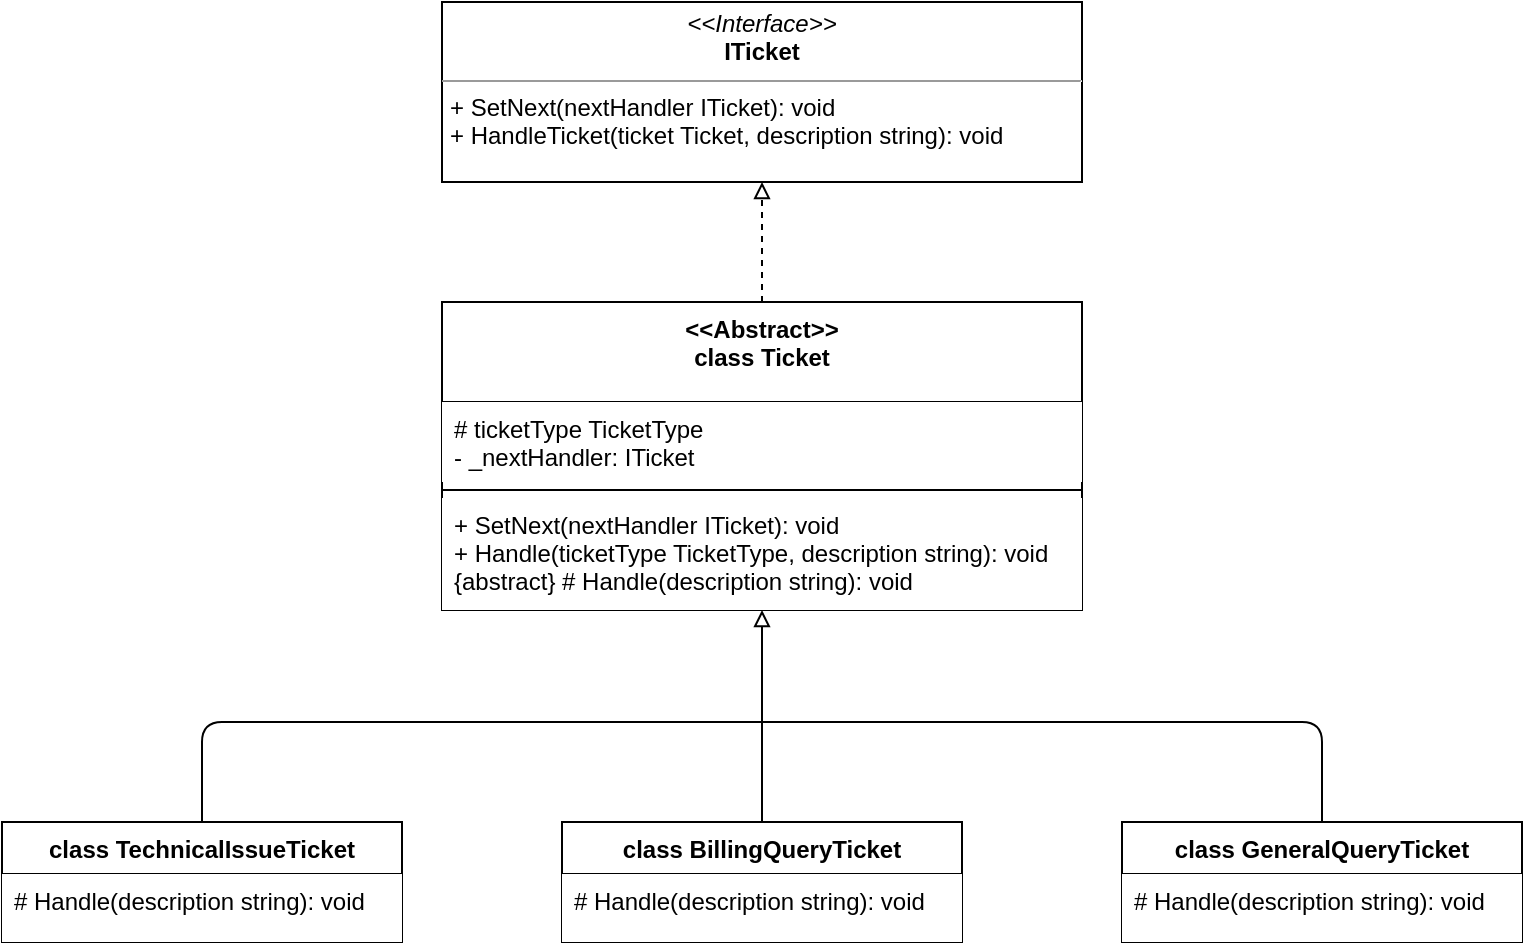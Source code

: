 <mxfile>
    <diagram id="H8tDOIBtCjB2nKRZ8XU5" name="Chain of Responsibility">
        <mxGraphModel dx="909" dy="1529" grid="1" gridSize="10" guides="1" tooltips="1" connect="1" arrows="1" fold="1" page="1" pageScale="1" pageWidth="827" pageHeight="1169" math="0" shadow="0">
            <root>
                <mxCell id="0"/>
                <mxCell id="1" parent="0"/>
                <mxCell id="14" value="" style="endArrow=block;html=1;rounded=0;edgeStyle=orthogonalEdgeStyle;" parent="1" edge="1">
                    <mxGeometry relative="1" as="geometry">
                        <mxPoint x="330" y="230" as="targetPoint"/>
                    </mxGeometry>
                </mxCell>
                <mxCell id="15" value="" style="endArrow=block;html=1;rounded=0;edgeStyle=orthogonalEdgeStyle;" parent="1" edge="1">
                    <mxGeometry relative="1" as="geometry">
                        <mxPoint x="400" y="525" as="targetPoint"/>
                    </mxGeometry>
                </mxCell>
                <mxCell id="16" value="" style="endArrow=block;html=1;rounded=0;edgeStyle=orthogonalEdgeStyle;" parent="1" edge="1">
                    <mxGeometry relative="1" as="geometry">
                        <mxPoint x="320" y="555" as="sourcePoint"/>
                    </mxGeometry>
                </mxCell>
                <mxCell id="17" value="" style="endArrow=block;html=1;rounded=0;edgeStyle=orthogonalEdgeStyle;" parent="1" edge="1">
                    <mxGeometry relative="1" as="geometry">
                        <mxPoint x="-40" y="490" as="targetPoint"/>
                    </mxGeometry>
                </mxCell>
                <mxCell id="20" value="&lt;p style=&quot;margin:0px;margin-top:4px;text-align:center;&quot;&gt;&lt;i&gt;&amp;lt;&amp;lt;Interface&amp;gt;&amp;gt;&lt;/i&gt;&lt;br&gt;&lt;b&gt;ITicket&lt;/b&gt;&lt;/p&gt;&lt;hr size=&quot;1&quot;&gt;&lt;p style=&quot;margin:0px;margin-left:4px;&quot;&gt;&lt;/p&gt;&lt;p style=&quot;margin:0px;margin-left:4px;&quot;&gt;+ SetNext(nextHandler ITicket): void&lt;br&gt;+ HandleTicket(ticket Ticket, description string): void&lt;/p&gt;" style="verticalAlign=top;align=left;overflow=fill;fontSize=12;fontFamily=Helvetica;html=1;" parent="1" vertex="1">
                    <mxGeometry x="260" y="350" width="320" height="90" as="geometry"/>
                </mxCell>
                <mxCell id="41" value="" style="edgeStyle=none;html=1;dashed=1;endArrow=block;endFill=0;" parent="1" source="26" target="20" edge="1">
                    <mxGeometry relative="1" as="geometry"/>
                </mxCell>
                <mxCell id="26" value="&lt;&lt;Abstract&gt;&gt;&#10;class Ticket" style="swimlane;fontStyle=1;align=center;verticalAlign=top;childLayout=stackLayout;horizontal=1;startSize=50;horizontalStack=0;resizeParent=1;resizeParentMax=0;resizeLast=0;collapsible=1;marginBottom=0;" parent="1" vertex="1">
                    <mxGeometry x="260" y="500" width="320" height="154" as="geometry"/>
                </mxCell>
                <mxCell id="27" value="# ticketType TicketType&#10;- _nextHandler: ITicket" style="text;strokeColor=none;fillColor=default;align=left;verticalAlign=top;spacingLeft=4;spacingRight=4;overflow=hidden;rotatable=0;points=[[0,0.5],[1,0.5]];portConstraint=eastwest;" parent="26" vertex="1">
                    <mxGeometry y="50" width="320" height="40" as="geometry"/>
                </mxCell>
                <mxCell id="28" value="" style="line;strokeWidth=1;fillColor=none;align=left;verticalAlign=middle;spacingTop=-1;spacingLeft=3;spacingRight=3;rotatable=0;labelPosition=right;points=[];portConstraint=eastwest;strokeColor=inherit;" parent="26" vertex="1">
                    <mxGeometry y="90" width="320" height="8" as="geometry"/>
                </mxCell>
                <mxCell id="29" value="+ SetNext(nextHandler ITicket): void&#10;+ Handle(ticketType TicketType, description string): void&#10;{abstract} # Handle(description string): void" style="text;strokeColor=none;fillColor=default;align=left;verticalAlign=top;spacingLeft=4;spacingRight=4;overflow=hidden;rotatable=0;points=[[0,0.5],[1,0.5]];portConstraint=eastwest;" parent="26" vertex="1">
                    <mxGeometry y="98" width="320" height="56" as="geometry"/>
                </mxCell>
                <mxCell id="43" style="edgeStyle=none;html=1;endArrow=none;endFill=0;exitX=0.5;exitY=0;exitDx=0;exitDy=0;" parent="1" source="32" edge="1">
                    <mxGeometry relative="1" as="geometry">
                        <mxPoint x="413" y="710" as="targetPoint"/>
                        <Array as="points">
                            <mxPoint x="140" y="710"/>
                        </Array>
                    </mxGeometry>
                </mxCell>
                <mxCell id="32" value="class TechnicalIssueTicket" style="swimlane;fontStyle=1;align=center;verticalAlign=top;childLayout=stackLayout;horizontal=1;startSize=26;horizontalStack=0;resizeParent=1;resizeParentMax=0;resizeLast=0;collapsible=1;marginBottom=0;fillColor=default;" parent="1" vertex="1">
                    <mxGeometry x="40" y="760" width="200" height="60" as="geometry"/>
                </mxCell>
                <mxCell id="35" value="# Handle(description string): void" style="text;strokeColor=none;fillColor=default;align=left;verticalAlign=top;spacingLeft=4;spacingRight=4;overflow=hidden;rotatable=0;points=[[0,0.5],[1,0.5]];portConstraint=eastwest;" parent="32" vertex="1">
                    <mxGeometry y="26" width="200" height="34" as="geometry"/>
                </mxCell>
                <mxCell id="42" value="" style="edgeStyle=none;html=1;endArrow=block;endFill=0;" parent="1" source="36" target="29" edge="1">
                    <mxGeometry relative="1" as="geometry"/>
                </mxCell>
                <mxCell id="36" value="class BillingQueryTicket" style="swimlane;fontStyle=1;align=center;verticalAlign=top;childLayout=stackLayout;horizontal=1;startSize=26;horizontalStack=0;resizeParent=1;resizeParentMax=0;resizeLast=0;collapsible=1;marginBottom=0;fillColor=default;" parent="1" vertex="1">
                    <mxGeometry x="320" y="760" width="200" height="60" as="geometry"/>
                </mxCell>
                <mxCell id="37" value="# Handle(description string): void" style="text;strokeColor=none;fillColor=default;align=left;verticalAlign=top;spacingLeft=4;spacingRight=4;overflow=hidden;rotatable=0;points=[[0,0.5],[1,0.5]];portConstraint=eastwest;" parent="36" vertex="1">
                    <mxGeometry y="26" width="200" height="34" as="geometry"/>
                </mxCell>
                <mxCell id="44" style="edgeStyle=none;html=1;exitX=0.5;exitY=0;exitDx=0;exitDy=0;endArrow=none;endFill=0;" parent="1" source="38" edge="1">
                    <mxGeometry relative="1" as="geometry">
                        <mxPoint x="413" y="710" as="targetPoint"/>
                        <Array as="points">
                            <mxPoint x="700" y="710"/>
                        </Array>
                    </mxGeometry>
                </mxCell>
                <mxCell id="38" value="class GeneralQueryTicket" style="swimlane;fontStyle=1;align=center;verticalAlign=top;childLayout=stackLayout;horizontal=1;startSize=26;horizontalStack=0;resizeParent=1;resizeParentMax=0;resizeLast=0;collapsible=1;marginBottom=0;fillColor=default;" parent="1" vertex="1">
                    <mxGeometry x="600" y="760" width="200" height="60" as="geometry"/>
                </mxCell>
                <mxCell id="39" value="# Handle(description string): void" style="text;strokeColor=none;fillColor=default;align=left;verticalAlign=top;spacingLeft=4;spacingRight=4;overflow=hidden;rotatable=0;points=[[0,0.5],[1,0.5]];portConstraint=eastwest;" parent="38" vertex="1">
                    <mxGeometry y="26" width="200" height="34" as="geometry"/>
                </mxCell>
            </root>
        </mxGraphModel>
    </diagram>
</mxfile>
